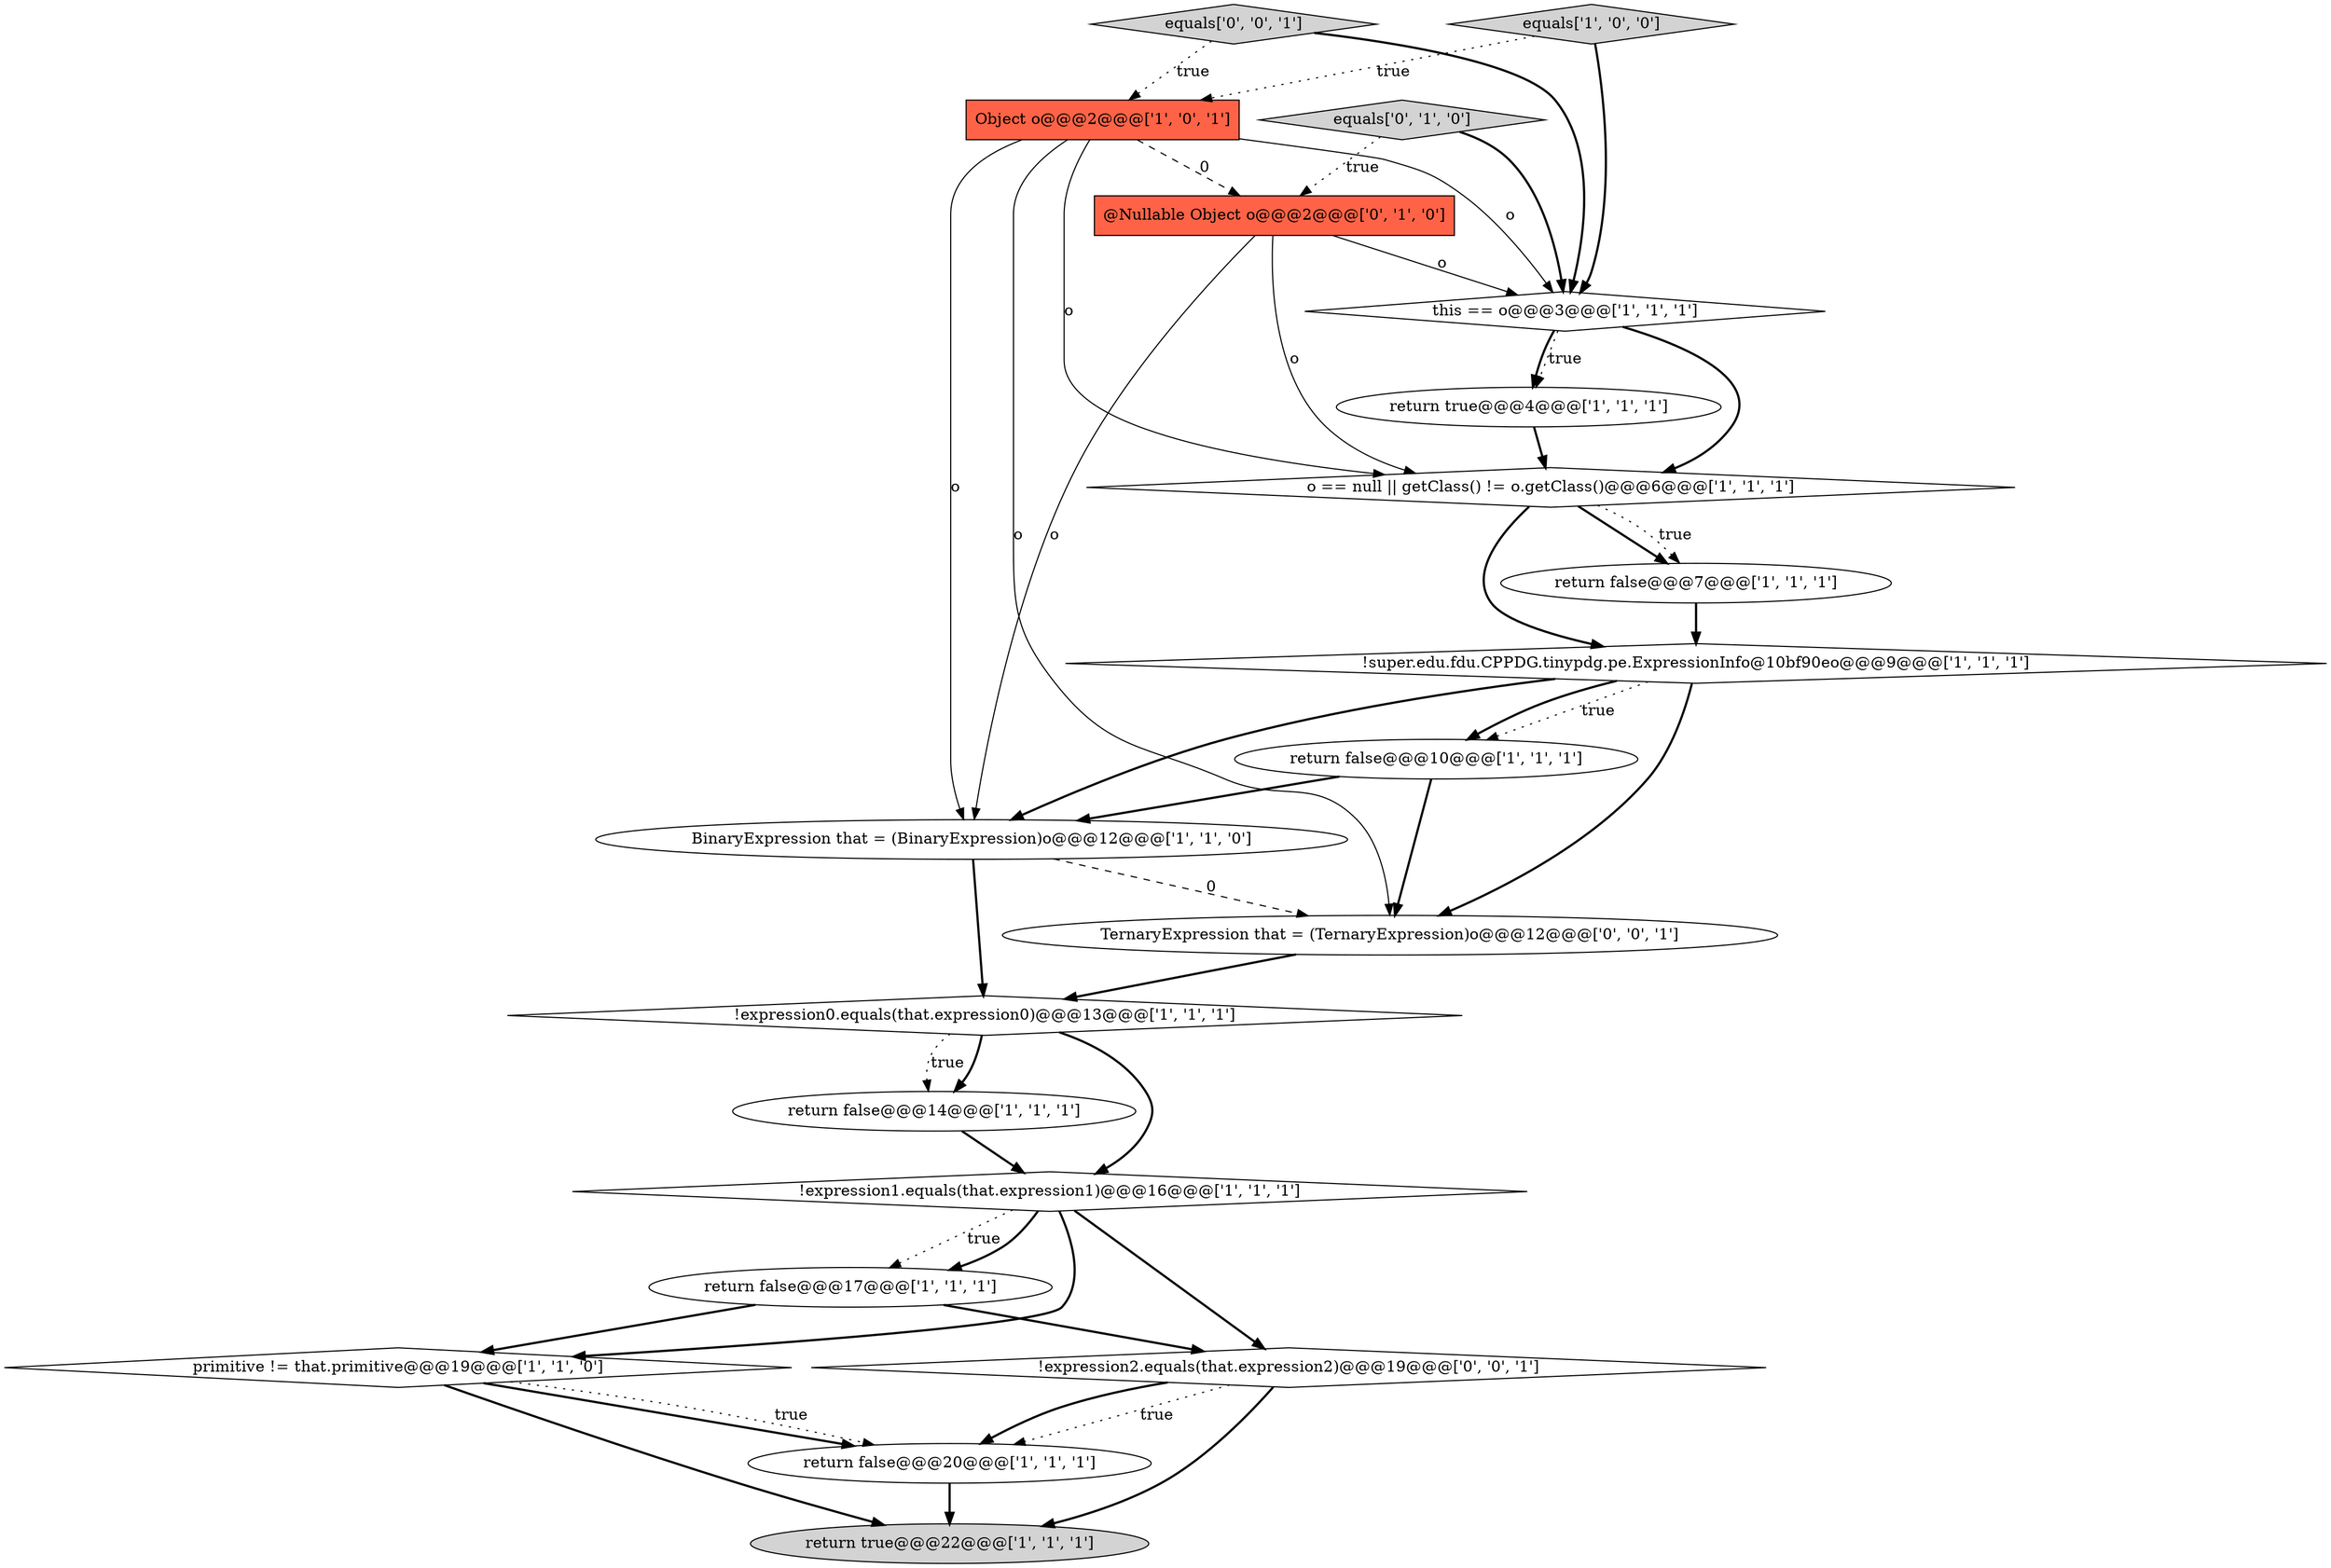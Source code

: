 digraph {
10 [style = filled, label = "equals['1', '0', '0']", fillcolor = lightgray, shape = diamond image = "AAA0AAABBB1BBB"];
14 [style = filled, label = "o == null || getClass() != o.getClass()@@@6@@@['1', '1', '1']", fillcolor = white, shape = diamond image = "AAA0AAABBB1BBB"];
4 [style = filled, label = "return false@@@17@@@['1', '1', '1']", fillcolor = white, shape = ellipse image = "AAA0AAABBB1BBB"];
7 [style = filled, label = "this == o@@@3@@@['1', '1', '1']", fillcolor = white, shape = diamond image = "AAA0AAABBB1BBB"];
9 [style = filled, label = "return true@@@22@@@['1', '1', '1']", fillcolor = lightgray, shape = ellipse image = "AAA0AAABBB1BBB"];
12 [style = filled, label = "BinaryExpression that = (BinaryExpression)o@@@12@@@['1', '1', '0']", fillcolor = white, shape = ellipse image = "AAA0AAABBB1BBB"];
6 [style = filled, label = "return false@@@7@@@['1', '1', '1']", fillcolor = white, shape = ellipse image = "AAA0AAABBB1BBB"];
17 [style = filled, label = "equals['0', '1', '0']", fillcolor = lightgray, shape = diamond image = "AAA0AAABBB2BBB"];
0 [style = filled, label = "Object o@@@2@@@['1', '0', '1']", fillcolor = tomato, shape = box image = "AAA0AAABBB1BBB"];
16 [style = filled, label = "@Nullable Object o@@@2@@@['0', '1', '0']", fillcolor = tomato, shape = box image = "AAA1AAABBB2BBB"];
18 [style = filled, label = "!expression2.equals(that.expression2)@@@19@@@['0', '0', '1']", fillcolor = white, shape = diamond image = "AAA0AAABBB3BBB"];
15 [style = filled, label = "return false@@@20@@@['1', '1', '1']", fillcolor = white, shape = ellipse image = "AAA0AAABBB1BBB"];
19 [style = filled, label = "equals['0', '0', '1']", fillcolor = lightgray, shape = diamond image = "AAA0AAABBB3BBB"];
3 [style = filled, label = "return false@@@14@@@['1', '1', '1']", fillcolor = white, shape = ellipse image = "AAA0AAABBB1BBB"];
8 [style = filled, label = "!expression0.equals(that.expression0)@@@13@@@['1', '1', '1']", fillcolor = white, shape = diamond image = "AAA0AAABBB1BBB"];
5 [style = filled, label = "primitive != that.primitive@@@19@@@['1', '1', '0']", fillcolor = white, shape = diamond image = "AAA0AAABBB1BBB"];
1 [style = filled, label = "return false@@@10@@@['1', '1', '1']", fillcolor = white, shape = ellipse image = "AAA0AAABBB1BBB"];
11 [style = filled, label = "return true@@@4@@@['1', '1', '1']", fillcolor = white, shape = ellipse image = "AAA0AAABBB1BBB"];
2 [style = filled, label = "!super.edu.fdu.CPPDG.tinypdg.pe.ExpressionInfo@10bf90eo@@@9@@@['1', '1', '1']", fillcolor = white, shape = diamond image = "AAA0AAABBB1BBB"];
13 [style = filled, label = "!expression1.equals(that.expression1)@@@16@@@['1', '1', '1']", fillcolor = white, shape = diamond image = "AAA0AAABBB1BBB"];
20 [style = filled, label = "TernaryExpression that = (TernaryExpression)o@@@12@@@['0', '0', '1']", fillcolor = white, shape = ellipse image = "AAA0AAABBB3BBB"];
2->20 [style = bold, label=""];
7->11 [style = bold, label=""];
12->20 [style = dashed, label="0"];
5->9 [style = bold, label=""];
0->20 [style = solid, label="o"];
11->14 [style = bold, label=""];
2->1 [style = bold, label=""];
8->3 [style = bold, label=""];
18->15 [style = bold, label=""];
18->15 [style = dotted, label="true"];
0->16 [style = dashed, label="0"];
1->20 [style = bold, label=""];
5->15 [style = bold, label=""];
0->14 [style = solid, label="o"];
4->18 [style = bold, label=""];
16->7 [style = solid, label="o"];
5->15 [style = dotted, label="true"];
10->7 [style = bold, label=""];
8->3 [style = dotted, label="true"];
2->12 [style = bold, label=""];
7->14 [style = bold, label=""];
17->16 [style = dotted, label="true"];
6->2 [style = bold, label=""];
17->7 [style = bold, label=""];
20->8 [style = bold, label=""];
7->11 [style = dotted, label="true"];
2->1 [style = dotted, label="true"];
19->0 [style = dotted, label="true"];
12->8 [style = bold, label=""];
15->9 [style = bold, label=""];
18->9 [style = bold, label=""];
1->12 [style = bold, label=""];
13->5 [style = bold, label=""];
3->13 [style = bold, label=""];
10->0 [style = dotted, label="true"];
0->7 [style = solid, label="o"];
14->2 [style = bold, label=""];
16->14 [style = solid, label="o"];
13->18 [style = bold, label=""];
4->5 [style = bold, label=""];
19->7 [style = bold, label=""];
0->12 [style = solid, label="o"];
16->12 [style = solid, label="o"];
14->6 [style = bold, label=""];
13->4 [style = dotted, label="true"];
8->13 [style = bold, label=""];
13->4 [style = bold, label=""];
14->6 [style = dotted, label="true"];
}
